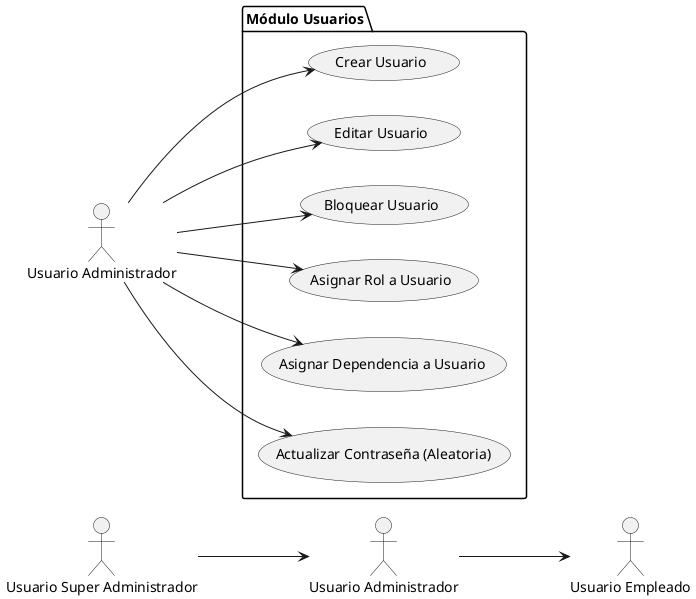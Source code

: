 @startuml "CU - 4 - Gestión de Usuarios - Administrador"

left to right direction

/' === Sección de jerarquias === '/
actor "Usuario Super Administrador" as sadmin1
actor "Usuario Administrador" as admin1
actor "Usuario Empleado" as user1
sadmin1 --> admin1
admin1 --> user1

/' === Sección de actores === '/
actor "Usuario Administrador" as admin

/' === Sección de elementos === '/
package "Módulo Usuarios" {
    usecase "Crear Usuario" as user_create
    usecase "Editar Usuario" as user_edit
    usecase "Bloquear Usuario" as user_block
    usecase "Asignar Rol a Usuario" as user_assign_role
    usecase "Asignar Dependencia a Usuario" as user_assign_dep
    usecase "Actualizar Contraseña (Aleatoria)" as user_update_password
}

/' === Sección de Relaciones === '/
admin --> user_create
admin --> user_edit
admin --> user_block
admin --> user_assign_role
admin --> user_assign_dep
admin --> user_update_password

@enduml
